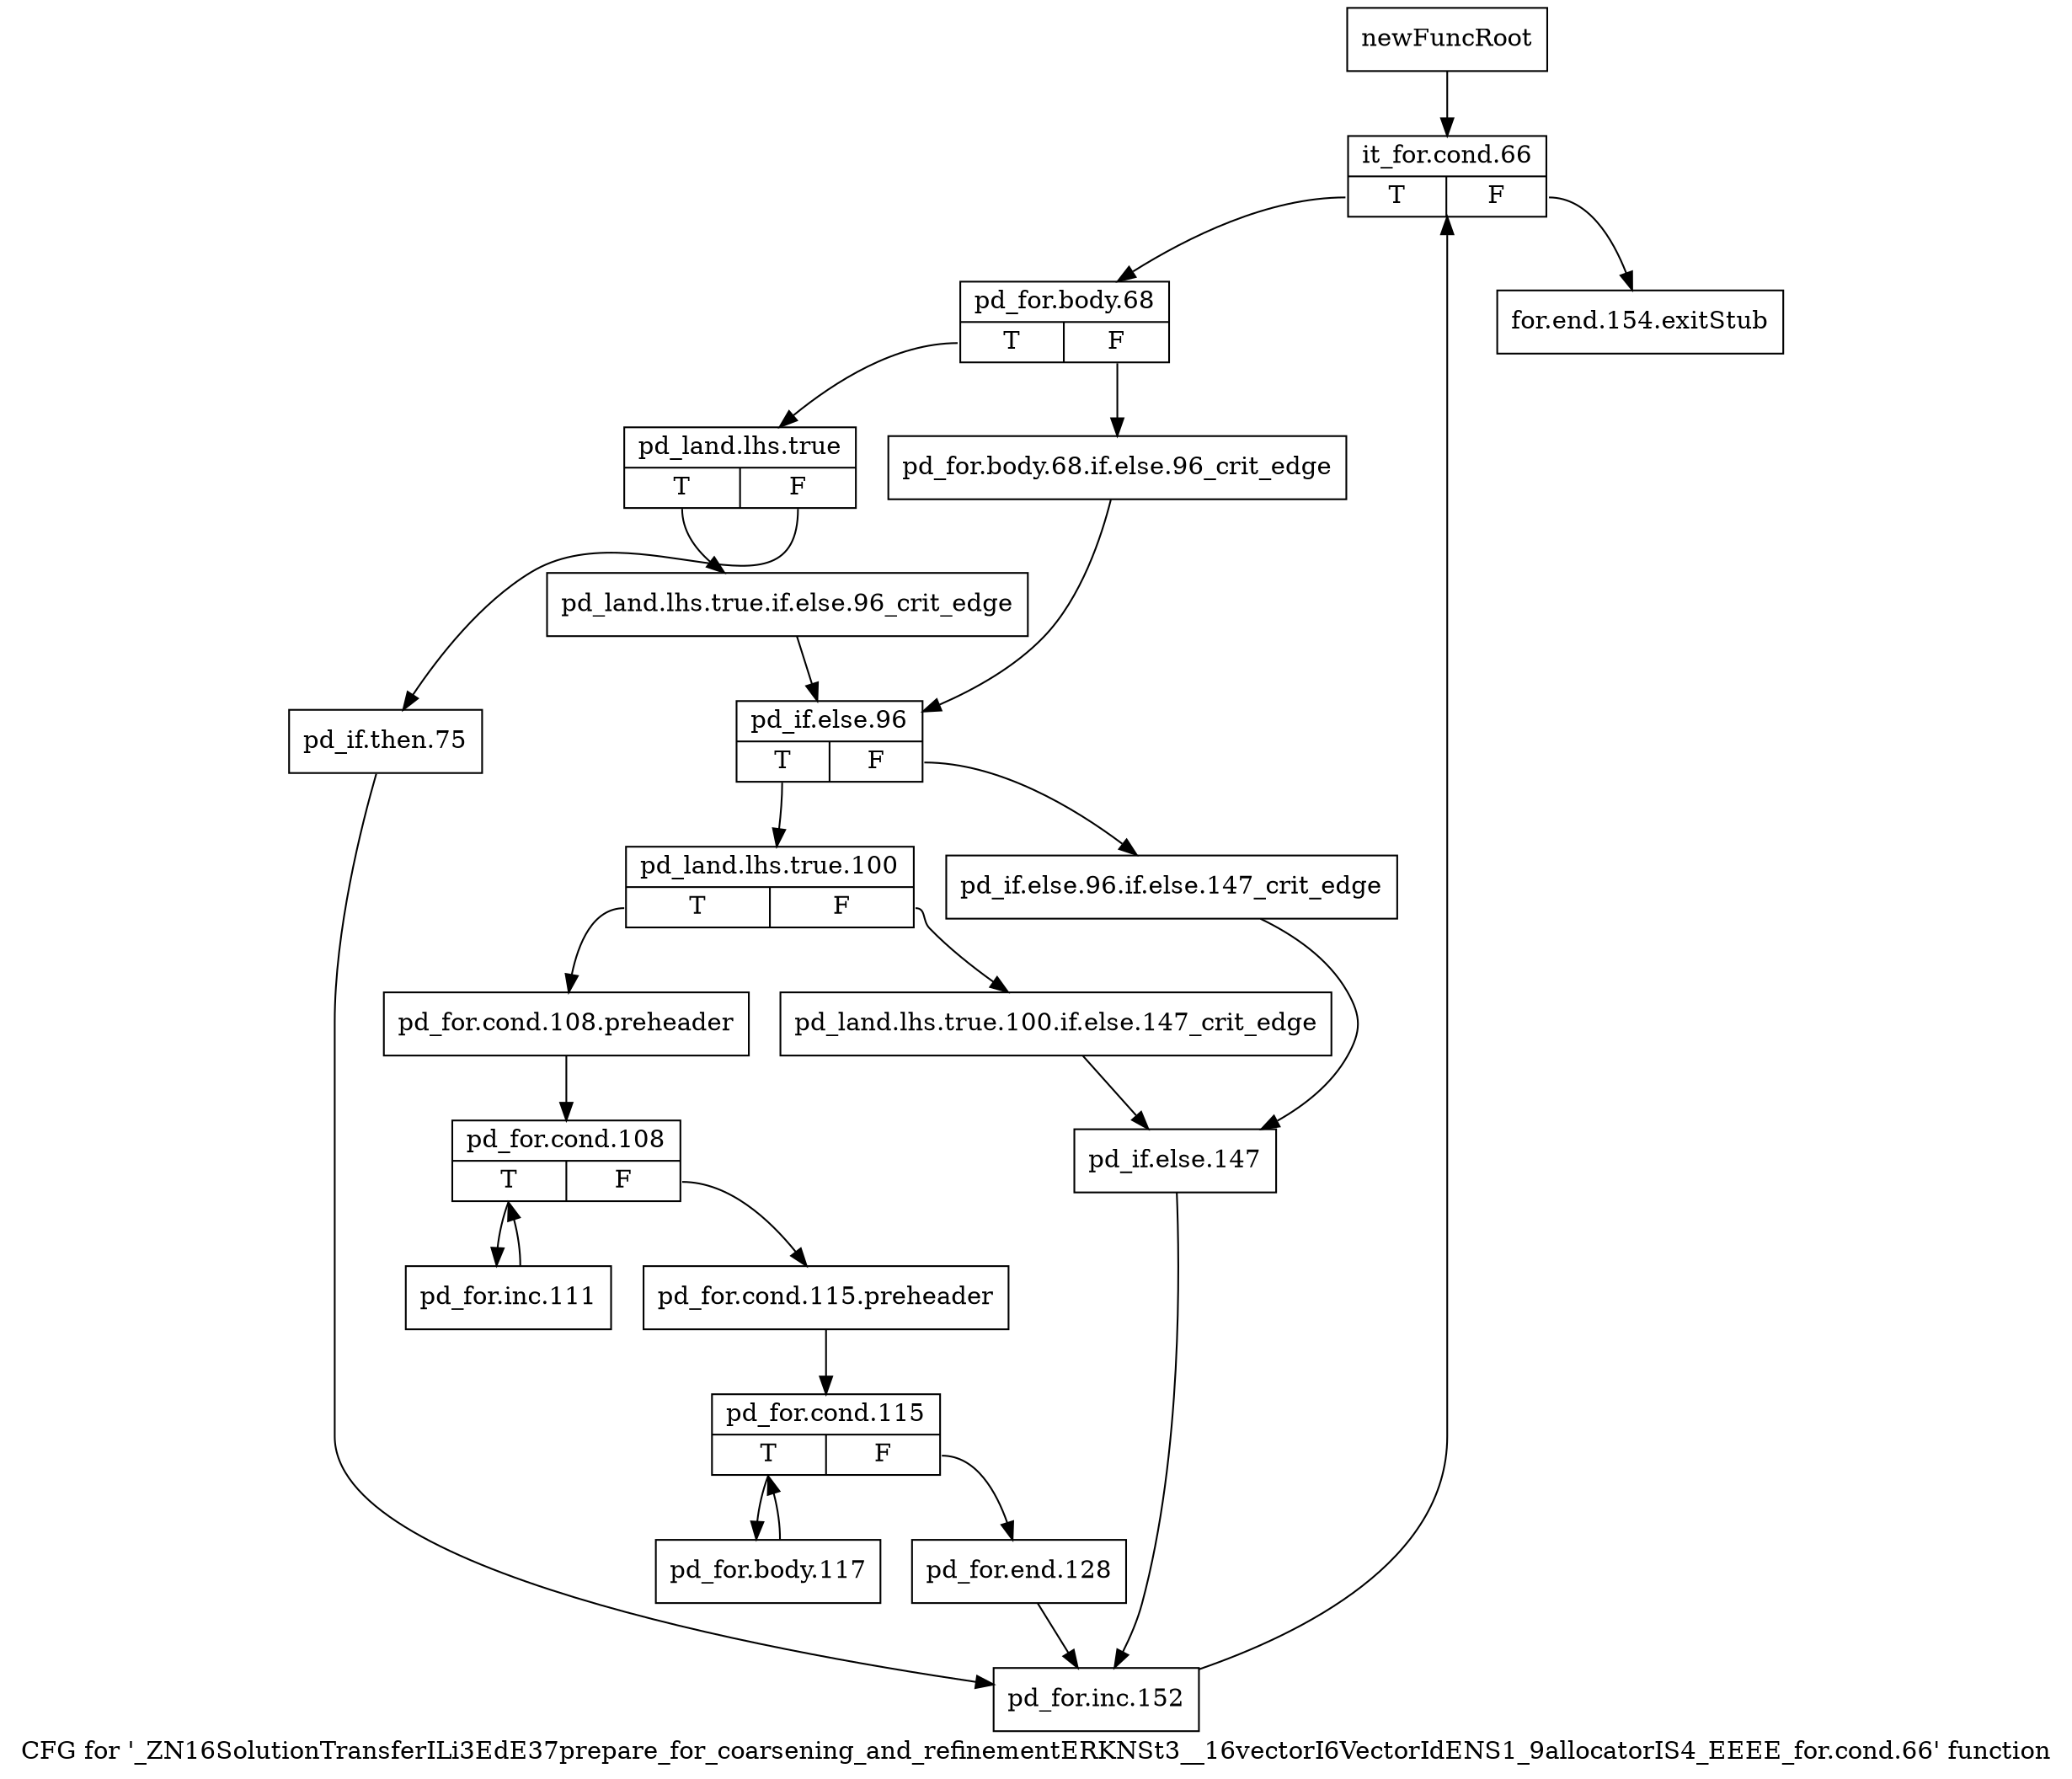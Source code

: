 digraph "CFG for '_ZN16SolutionTransferILi3EdE37prepare_for_coarsening_and_refinementERKNSt3__16vectorI6VectorIdENS1_9allocatorIS4_EEEE_for.cond.66' function" {
	label="CFG for '_ZN16SolutionTransferILi3EdE37prepare_for_coarsening_and_refinementERKNSt3__16vectorI6VectorIdENS1_9allocatorIS4_EEEE_for.cond.66' function";

	Node0x9665600 [shape=record,label="{newFuncRoot}"];
	Node0x9665600 -> Node0x96656a0;
	Node0x9665650 [shape=record,label="{for.end.154.exitStub}"];
	Node0x96656a0 [shape=record,label="{it_for.cond.66|{<s0>T|<s1>F}}"];
	Node0x96656a0:s0 -> Node0x96656f0;
	Node0x96656a0:s1 -> Node0x9665650;
	Node0x96656f0 [shape=record,label="{pd_for.body.68|{<s0>T|<s1>F}}"];
	Node0x96656f0:s0 -> Node0x9665790;
	Node0x96656f0:s1 -> Node0x9665740;
	Node0x9665740 [shape=record,label="{pd_for.body.68.if.else.96_crit_edge}"];
	Node0x9665740 -> Node0x9665880;
	Node0x9665790 [shape=record,label="{pd_land.lhs.true|{<s0>T|<s1>F}}"];
	Node0x9665790:s0 -> Node0x9665830;
	Node0x9665790:s1 -> Node0x96657e0;
	Node0x96657e0 [shape=record,label="{pd_if.then.75}"];
	Node0x96657e0 -> Node0x9665ba0;
	Node0x9665830 [shape=record,label="{pd_land.lhs.true.if.else.96_crit_edge}"];
	Node0x9665830 -> Node0x9665880;
	Node0x9665880 [shape=record,label="{pd_if.else.96|{<s0>T|<s1>F}}"];
	Node0x9665880:s0 -> Node0x9665920;
	Node0x9665880:s1 -> Node0x96658d0;
	Node0x96658d0 [shape=record,label="{pd_if.else.96.if.else.147_crit_edge}"];
	Node0x96658d0 -> Node0x96659c0;
	Node0x9665920 [shape=record,label="{pd_land.lhs.true.100|{<s0>T|<s1>F}}"];
	Node0x9665920:s0 -> Node0x9665a10;
	Node0x9665920:s1 -> Node0x9665970;
	Node0x9665970 [shape=record,label="{pd_land.lhs.true.100.if.else.147_crit_edge}"];
	Node0x9665970 -> Node0x96659c0;
	Node0x96659c0 [shape=record,label="{pd_if.else.147}"];
	Node0x96659c0 -> Node0x9665ba0;
	Node0x9665a10 [shape=record,label="{pd_for.cond.108.preheader}"];
	Node0x9665a10 -> Node0x9665a60;
	Node0x9665a60 [shape=record,label="{pd_for.cond.108|{<s0>T|<s1>F}}"];
	Node0x9665a60:s0 -> Node0x9665c40;
	Node0x9665a60:s1 -> Node0x9665ab0;
	Node0x9665ab0 [shape=record,label="{pd_for.cond.115.preheader}"];
	Node0x9665ab0 -> Node0x9665b00;
	Node0x9665b00 [shape=record,label="{pd_for.cond.115|{<s0>T|<s1>F}}"];
	Node0x9665b00:s0 -> Node0x9665bf0;
	Node0x9665b00:s1 -> Node0x9665b50;
	Node0x9665b50 [shape=record,label="{pd_for.end.128}"];
	Node0x9665b50 -> Node0x9665ba0;
	Node0x9665ba0 [shape=record,label="{pd_for.inc.152}"];
	Node0x9665ba0 -> Node0x96656a0;
	Node0x9665bf0 [shape=record,label="{pd_for.body.117}"];
	Node0x9665bf0 -> Node0x9665b00;
	Node0x9665c40 [shape=record,label="{pd_for.inc.111}"];
	Node0x9665c40 -> Node0x9665a60;
}
